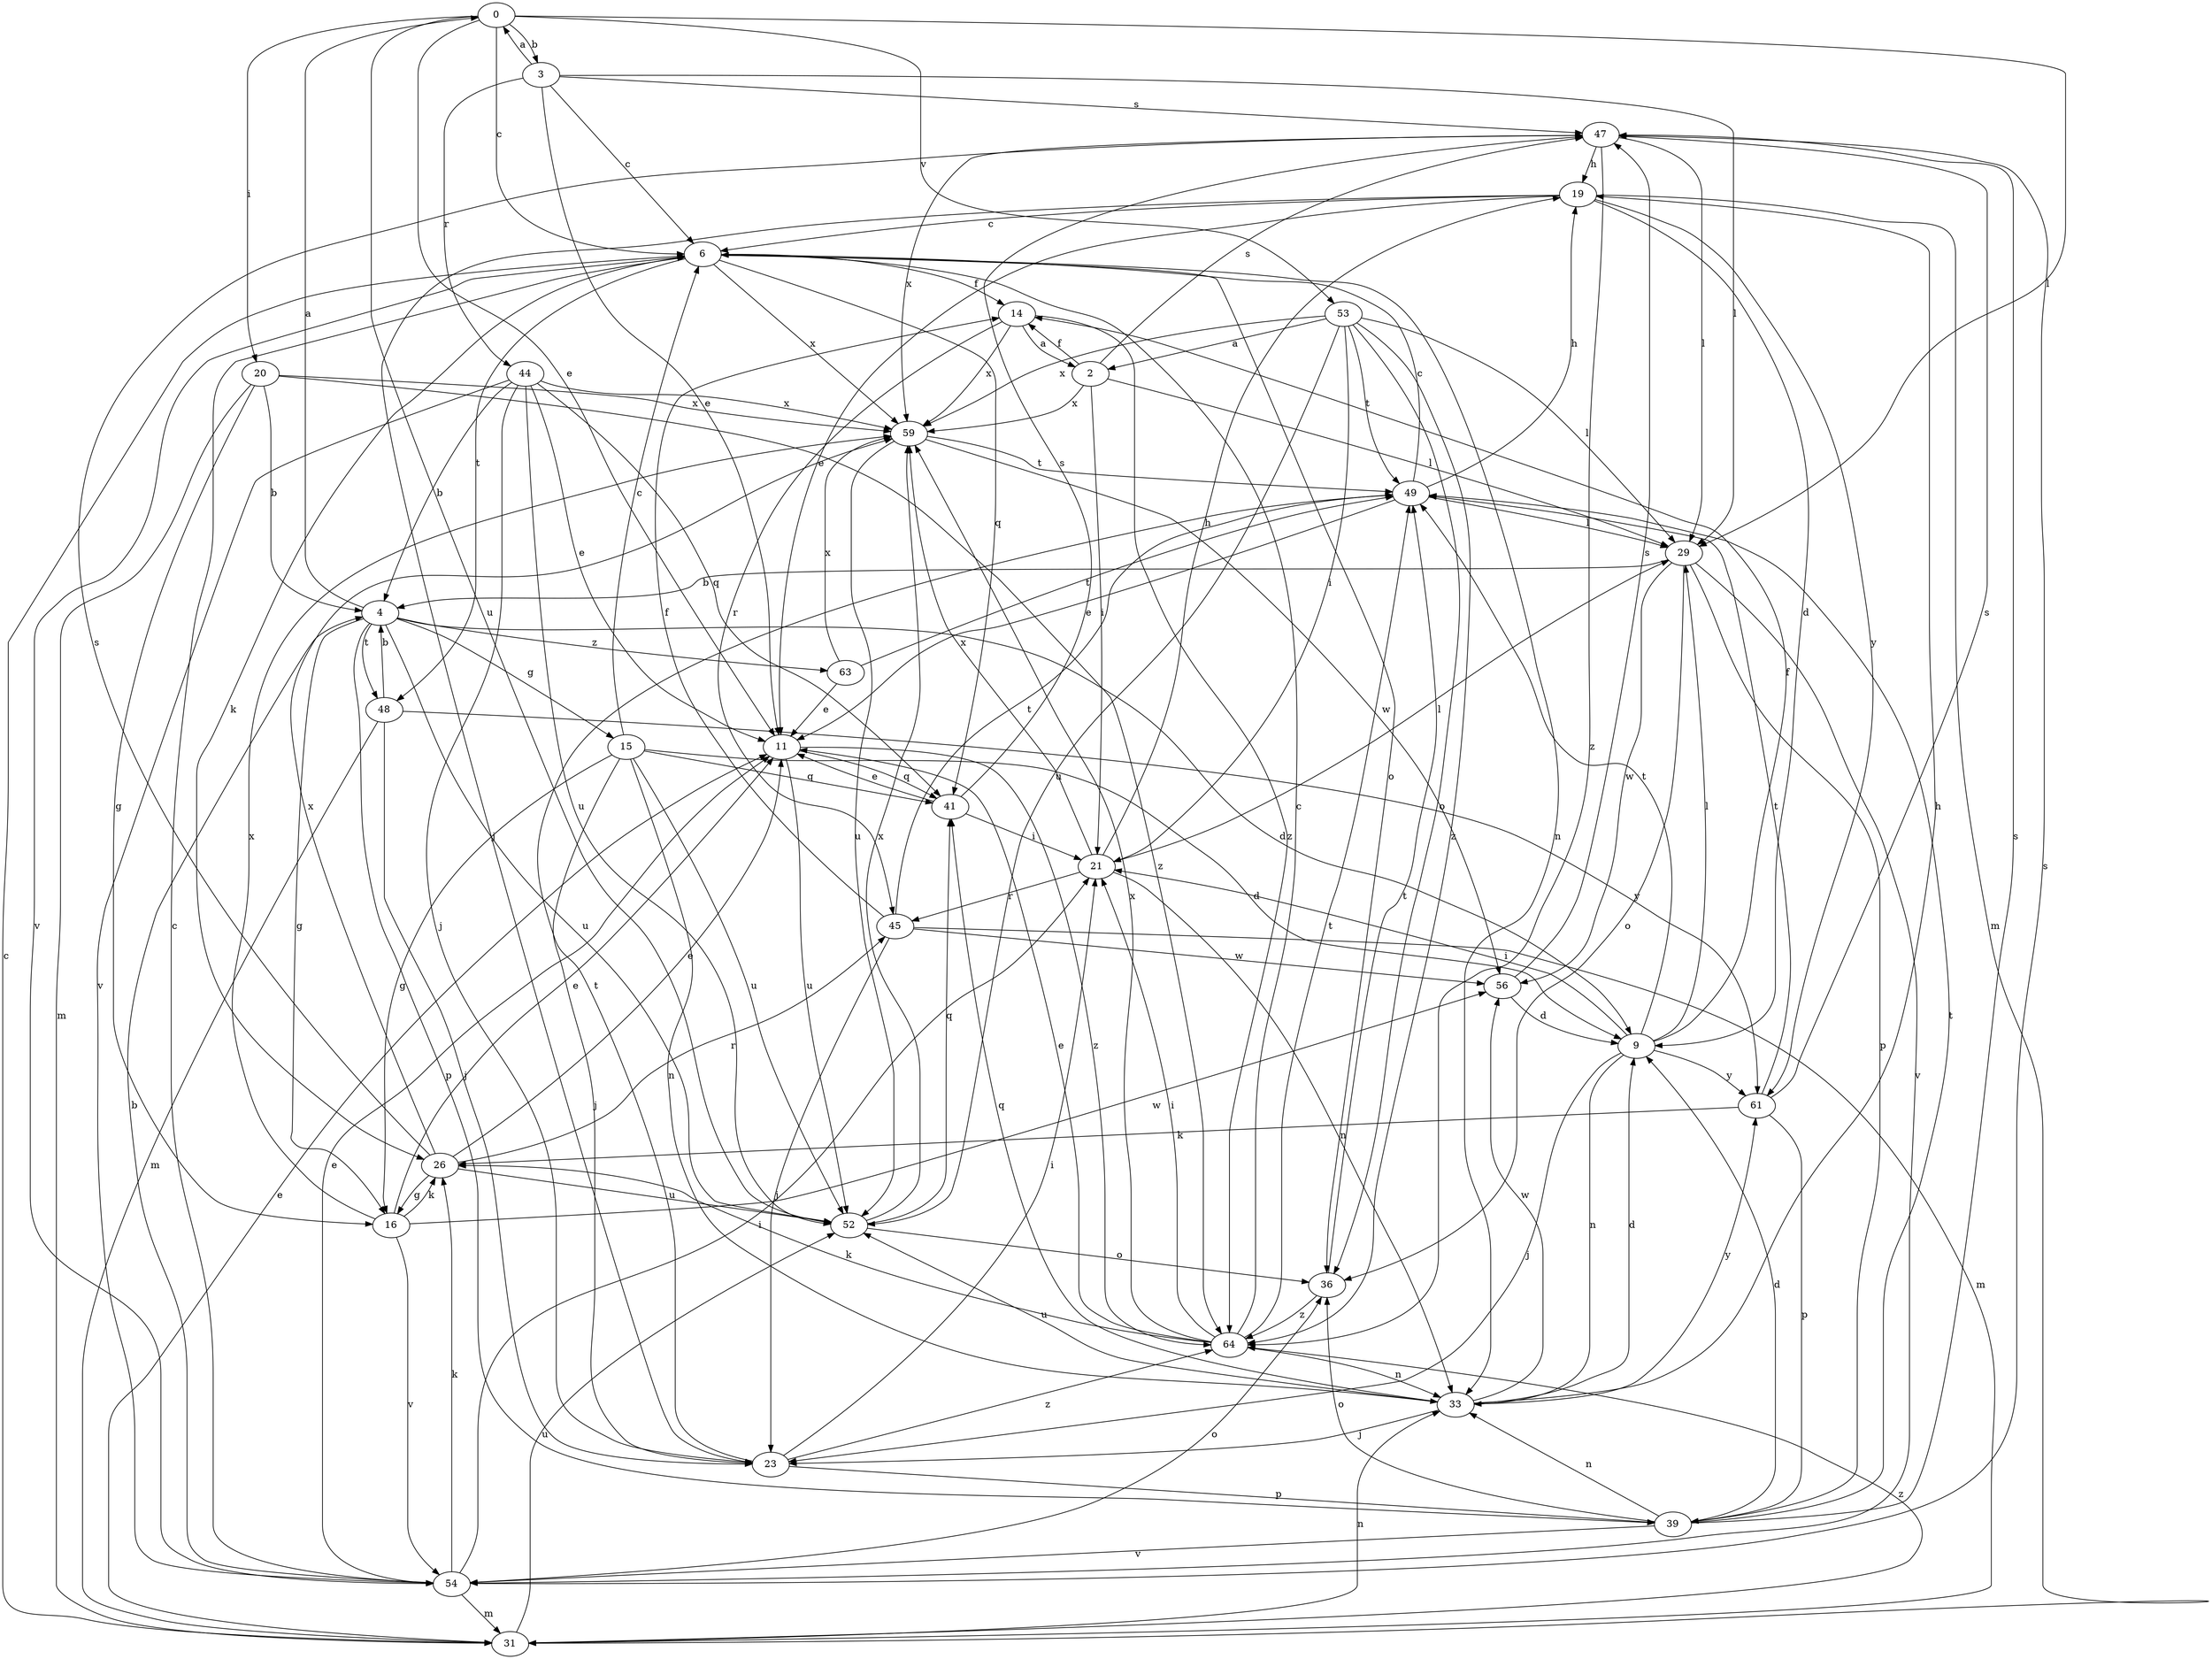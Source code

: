 strict digraph  {
0;
2;
3;
4;
6;
9;
11;
14;
15;
16;
19;
20;
21;
23;
26;
29;
31;
33;
36;
39;
41;
44;
45;
47;
48;
49;
52;
53;
54;
56;
59;
61;
63;
64;
0 -> 3  [label=b];
0 -> 6  [label=c];
0 -> 11  [label=e];
0 -> 20  [label=i];
0 -> 29  [label=l];
0 -> 52  [label=u];
0 -> 53  [label=v];
2 -> 14  [label=f];
2 -> 21  [label=i];
2 -> 29  [label=l];
2 -> 47  [label=s];
2 -> 59  [label=x];
3 -> 0  [label=a];
3 -> 6  [label=c];
3 -> 11  [label=e];
3 -> 29  [label=l];
3 -> 44  [label=r];
3 -> 47  [label=s];
4 -> 0  [label=a];
4 -> 9  [label=d];
4 -> 15  [label=g];
4 -> 16  [label=g];
4 -> 39  [label=p];
4 -> 48  [label=t];
4 -> 52  [label=u];
4 -> 63  [label=z];
6 -> 14  [label=f];
6 -> 26  [label=k];
6 -> 33  [label=n];
6 -> 36  [label=o];
6 -> 41  [label=q];
6 -> 48  [label=t];
6 -> 54  [label=v];
6 -> 59  [label=x];
9 -> 14  [label=f];
9 -> 21  [label=i];
9 -> 23  [label=j];
9 -> 29  [label=l];
9 -> 33  [label=n];
9 -> 49  [label=t];
9 -> 61  [label=y];
11 -> 41  [label=q];
11 -> 52  [label=u];
11 -> 64  [label=z];
14 -> 2  [label=a];
14 -> 45  [label=r];
14 -> 59  [label=x];
14 -> 64  [label=z];
15 -> 6  [label=c];
15 -> 9  [label=d];
15 -> 16  [label=g];
15 -> 23  [label=j];
15 -> 33  [label=n];
15 -> 41  [label=q];
15 -> 52  [label=u];
16 -> 11  [label=e];
16 -> 26  [label=k];
16 -> 54  [label=v];
16 -> 56  [label=w];
16 -> 59  [label=x];
19 -> 6  [label=c];
19 -> 9  [label=d];
19 -> 11  [label=e];
19 -> 23  [label=j];
19 -> 31  [label=m];
19 -> 61  [label=y];
20 -> 4  [label=b];
20 -> 16  [label=g];
20 -> 31  [label=m];
20 -> 59  [label=x];
20 -> 64  [label=z];
21 -> 19  [label=h];
21 -> 29  [label=l];
21 -> 33  [label=n];
21 -> 45  [label=r];
21 -> 59  [label=x];
23 -> 21  [label=i];
23 -> 39  [label=p];
23 -> 49  [label=t];
23 -> 64  [label=z];
26 -> 11  [label=e];
26 -> 16  [label=g];
26 -> 45  [label=r];
26 -> 47  [label=s];
26 -> 52  [label=u];
26 -> 59  [label=x];
29 -> 4  [label=b];
29 -> 36  [label=o];
29 -> 39  [label=p];
29 -> 54  [label=v];
29 -> 56  [label=w];
31 -> 6  [label=c];
31 -> 11  [label=e];
31 -> 33  [label=n];
31 -> 52  [label=u];
31 -> 64  [label=z];
33 -> 9  [label=d];
33 -> 19  [label=h];
33 -> 23  [label=j];
33 -> 41  [label=q];
33 -> 52  [label=u];
33 -> 56  [label=w];
33 -> 61  [label=y];
36 -> 49  [label=t];
36 -> 64  [label=z];
39 -> 9  [label=d];
39 -> 33  [label=n];
39 -> 36  [label=o];
39 -> 47  [label=s];
39 -> 49  [label=t];
39 -> 54  [label=v];
41 -> 11  [label=e];
41 -> 21  [label=i];
41 -> 47  [label=s];
44 -> 4  [label=b];
44 -> 11  [label=e];
44 -> 23  [label=j];
44 -> 41  [label=q];
44 -> 52  [label=u];
44 -> 54  [label=v];
44 -> 59  [label=x];
45 -> 14  [label=f];
45 -> 23  [label=j];
45 -> 31  [label=m];
45 -> 49  [label=t];
45 -> 56  [label=w];
47 -> 19  [label=h];
47 -> 29  [label=l];
47 -> 59  [label=x];
47 -> 64  [label=z];
48 -> 4  [label=b];
48 -> 23  [label=j];
48 -> 31  [label=m];
48 -> 61  [label=y];
49 -> 6  [label=c];
49 -> 11  [label=e];
49 -> 19  [label=h];
49 -> 29  [label=l];
52 -> 36  [label=o];
52 -> 41  [label=q];
52 -> 59  [label=x];
53 -> 2  [label=a];
53 -> 21  [label=i];
53 -> 29  [label=l];
53 -> 36  [label=o];
53 -> 49  [label=t];
53 -> 52  [label=u];
53 -> 59  [label=x];
53 -> 64  [label=z];
54 -> 4  [label=b];
54 -> 6  [label=c];
54 -> 11  [label=e];
54 -> 21  [label=i];
54 -> 26  [label=k];
54 -> 31  [label=m];
54 -> 36  [label=o];
54 -> 47  [label=s];
56 -> 9  [label=d];
56 -> 47  [label=s];
59 -> 49  [label=t];
59 -> 52  [label=u];
59 -> 56  [label=w];
61 -> 26  [label=k];
61 -> 39  [label=p];
61 -> 47  [label=s];
61 -> 49  [label=t];
63 -> 11  [label=e];
63 -> 49  [label=t];
63 -> 59  [label=x];
64 -> 6  [label=c];
64 -> 11  [label=e];
64 -> 21  [label=i];
64 -> 26  [label=k];
64 -> 33  [label=n];
64 -> 49  [label=t];
64 -> 59  [label=x];
}
